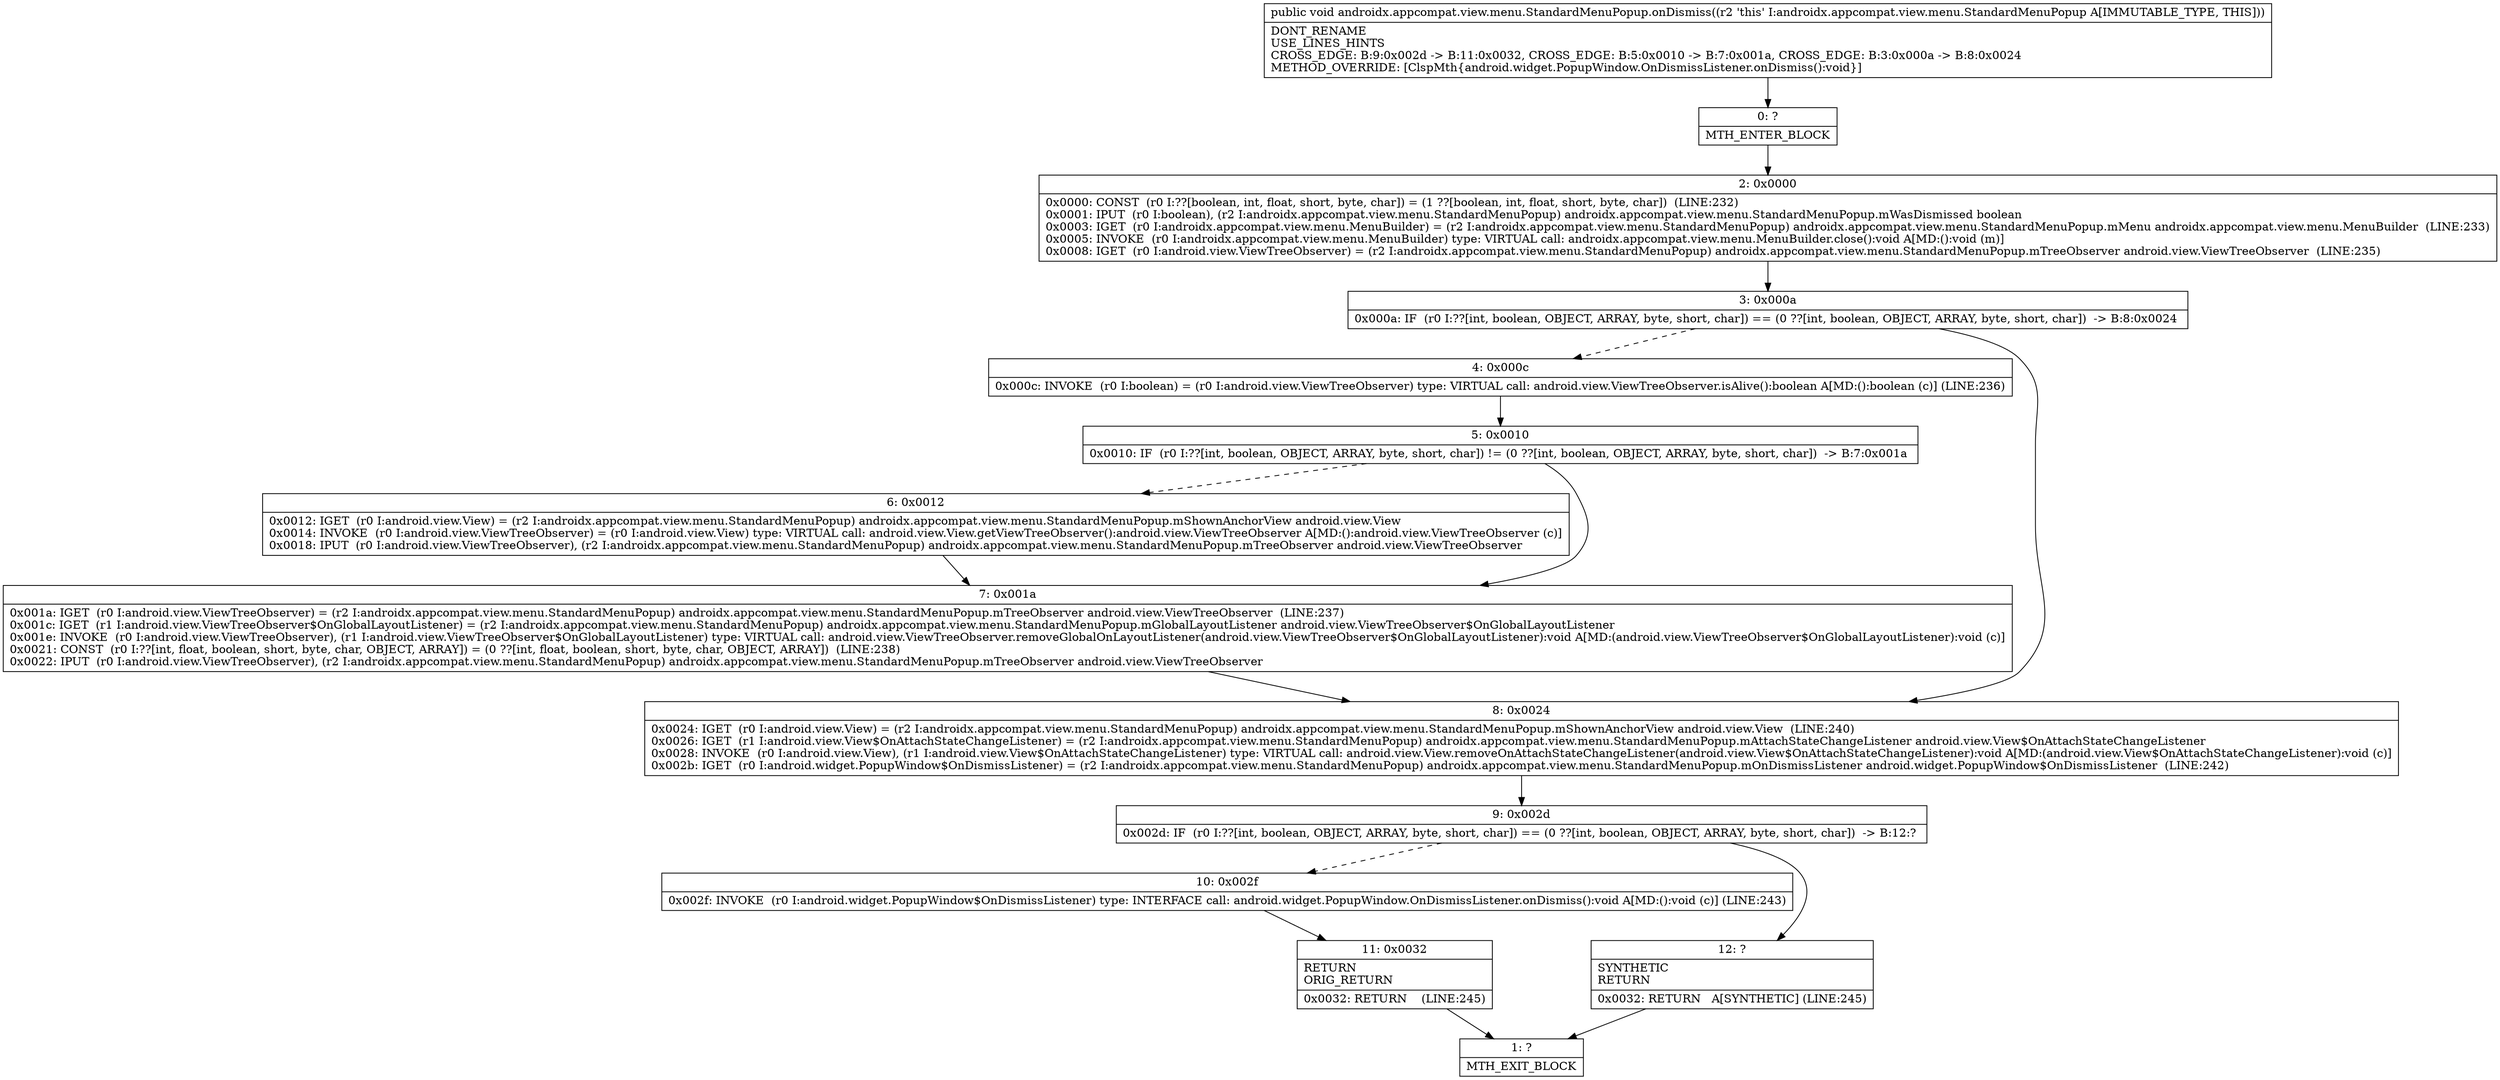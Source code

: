 digraph "CFG forandroidx.appcompat.view.menu.StandardMenuPopup.onDismiss()V" {
Node_0 [shape=record,label="{0\:\ ?|MTH_ENTER_BLOCK\l}"];
Node_2 [shape=record,label="{2\:\ 0x0000|0x0000: CONST  (r0 I:??[boolean, int, float, short, byte, char]) = (1 ??[boolean, int, float, short, byte, char])  (LINE:232)\l0x0001: IPUT  (r0 I:boolean), (r2 I:androidx.appcompat.view.menu.StandardMenuPopup) androidx.appcompat.view.menu.StandardMenuPopup.mWasDismissed boolean \l0x0003: IGET  (r0 I:androidx.appcompat.view.menu.MenuBuilder) = (r2 I:androidx.appcompat.view.menu.StandardMenuPopup) androidx.appcompat.view.menu.StandardMenuPopup.mMenu androidx.appcompat.view.menu.MenuBuilder  (LINE:233)\l0x0005: INVOKE  (r0 I:androidx.appcompat.view.menu.MenuBuilder) type: VIRTUAL call: androidx.appcompat.view.menu.MenuBuilder.close():void A[MD:():void (m)]\l0x0008: IGET  (r0 I:android.view.ViewTreeObserver) = (r2 I:androidx.appcompat.view.menu.StandardMenuPopup) androidx.appcompat.view.menu.StandardMenuPopup.mTreeObserver android.view.ViewTreeObserver  (LINE:235)\l}"];
Node_3 [shape=record,label="{3\:\ 0x000a|0x000a: IF  (r0 I:??[int, boolean, OBJECT, ARRAY, byte, short, char]) == (0 ??[int, boolean, OBJECT, ARRAY, byte, short, char])  \-\> B:8:0x0024 \l}"];
Node_4 [shape=record,label="{4\:\ 0x000c|0x000c: INVOKE  (r0 I:boolean) = (r0 I:android.view.ViewTreeObserver) type: VIRTUAL call: android.view.ViewTreeObserver.isAlive():boolean A[MD:():boolean (c)] (LINE:236)\l}"];
Node_5 [shape=record,label="{5\:\ 0x0010|0x0010: IF  (r0 I:??[int, boolean, OBJECT, ARRAY, byte, short, char]) != (0 ??[int, boolean, OBJECT, ARRAY, byte, short, char])  \-\> B:7:0x001a \l}"];
Node_6 [shape=record,label="{6\:\ 0x0012|0x0012: IGET  (r0 I:android.view.View) = (r2 I:androidx.appcompat.view.menu.StandardMenuPopup) androidx.appcompat.view.menu.StandardMenuPopup.mShownAnchorView android.view.View \l0x0014: INVOKE  (r0 I:android.view.ViewTreeObserver) = (r0 I:android.view.View) type: VIRTUAL call: android.view.View.getViewTreeObserver():android.view.ViewTreeObserver A[MD:():android.view.ViewTreeObserver (c)]\l0x0018: IPUT  (r0 I:android.view.ViewTreeObserver), (r2 I:androidx.appcompat.view.menu.StandardMenuPopup) androidx.appcompat.view.menu.StandardMenuPopup.mTreeObserver android.view.ViewTreeObserver \l}"];
Node_7 [shape=record,label="{7\:\ 0x001a|0x001a: IGET  (r0 I:android.view.ViewTreeObserver) = (r2 I:androidx.appcompat.view.menu.StandardMenuPopup) androidx.appcompat.view.menu.StandardMenuPopup.mTreeObserver android.view.ViewTreeObserver  (LINE:237)\l0x001c: IGET  (r1 I:android.view.ViewTreeObserver$OnGlobalLayoutListener) = (r2 I:androidx.appcompat.view.menu.StandardMenuPopup) androidx.appcompat.view.menu.StandardMenuPopup.mGlobalLayoutListener android.view.ViewTreeObserver$OnGlobalLayoutListener \l0x001e: INVOKE  (r0 I:android.view.ViewTreeObserver), (r1 I:android.view.ViewTreeObserver$OnGlobalLayoutListener) type: VIRTUAL call: android.view.ViewTreeObserver.removeGlobalOnLayoutListener(android.view.ViewTreeObserver$OnGlobalLayoutListener):void A[MD:(android.view.ViewTreeObserver$OnGlobalLayoutListener):void (c)]\l0x0021: CONST  (r0 I:??[int, float, boolean, short, byte, char, OBJECT, ARRAY]) = (0 ??[int, float, boolean, short, byte, char, OBJECT, ARRAY])  (LINE:238)\l0x0022: IPUT  (r0 I:android.view.ViewTreeObserver), (r2 I:androidx.appcompat.view.menu.StandardMenuPopup) androidx.appcompat.view.menu.StandardMenuPopup.mTreeObserver android.view.ViewTreeObserver \l}"];
Node_8 [shape=record,label="{8\:\ 0x0024|0x0024: IGET  (r0 I:android.view.View) = (r2 I:androidx.appcompat.view.menu.StandardMenuPopup) androidx.appcompat.view.menu.StandardMenuPopup.mShownAnchorView android.view.View  (LINE:240)\l0x0026: IGET  (r1 I:android.view.View$OnAttachStateChangeListener) = (r2 I:androidx.appcompat.view.menu.StandardMenuPopup) androidx.appcompat.view.menu.StandardMenuPopup.mAttachStateChangeListener android.view.View$OnAttachStateChangeListener \l0x0028: INVOKE  (r0 I:android.view.View), (r1 I:android.view.View$OnAttachStateChangeListener) type: VIRTUAL call: android.view.View.removeOnAttachStateChangeListener(android.view.View$OnAttachStateChangeListener):void A[MD:(android.view.View$OnAttachStateChangeListener):void (c)]\l0x002b: IGET  (r0 I:android.widget.PopupWindow$OnDismissListener) = (r2 I:androidx.appcompat.view.menu.StandardMenuPopup) androidx.appcompat.view.menu.StandardMenuPopup.mOnDismissListener android.widget.PopupWindow$OnDismissListener  (LINE:242)\l}"];
Node_9 [shape=record,label="{9\:\ 0x002d|0x002d: IF  (r0 I:??[int, boolean, OBJECT, ARRAY, byte, short, char]) == (0 ??[int, boolean, OBJECT, ARRAY, byte, short, char])  \-\> B:12:? \l}"];
Node_10 [shape=record,label="{10\:\ 0x002f|0x002f: INVOKE  (r0 I:android.widget.PopupWindow$OnDismissListener) type: INTERFACE call: android.widget.PopupWindow.OnDismissListener.onDismiss():void A[MD:():void (c)] (LINE:243)\l}"];
Node_11 [shape=record,label="{11\:\ 0x0032|RETURN\lORIG_RETURN\l|0x0032: RETURN    (LINE:245)\l}"];
Node_1 [shape=record,label="{1\:\ ?|MTH_EXIT_BLOCK\l}"];
Node_12 [shape=record,label="{12\:\ ?|SYNTHETIC\lRETURN\l|0x0032: RETURN   A[SYNTHETIC] (LINE:245)\l}"];
MethodNode[shape=record,label="{public void androidx.appcompat.view.menu.StandardMenuPopup.onDismiss((r2 'this' I:androidx.appcompat.view.menu.StandardMenuPopup A[IMMUTABLE_TYPE, THIS]))  | DONT_RENAME\lUSE_LINES_HINTS\lCROSS_EDGE: B:9:0x002d \-\> B:11:0x0032, CROSS_EDGE: B:5:0x0010 \-\> B:7:0x001a, CROSS_EDGE: B:3:0x000a \-\> B:8:0x0024\lMETHOD_OVERRIDE: [ClspMth\{android.widget.PopupWindow.OnDismissListener.onDismiss():void\}]\l}"];
MethodNode -> Node_0;Node_0 -> Node_2;
Node_2 -> Node_3;
Node_3 -> Node_4[style=dashed];
Node_3 -> Node_8;
Node_4 -> Node_5;
Node_5 -> Node_6[style=dashed];
Node_5 -> Node_7;
Node_6 -> Node_7;
Node_7 -> Node_8;
Node_8 -> Node_9;
Node_9 -> Node_10[style=dashed];
Node_9 -> Node_12;
Node_10 -> Node_11;
Node_11 -> Node_1;
Node_12 -> Node_1;
}

